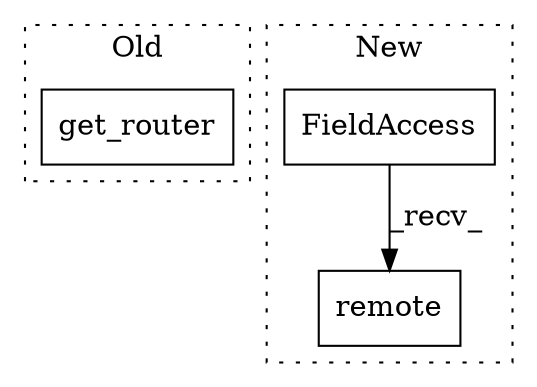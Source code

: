 digraph G {
subgraph cluster0 {
1 [label="get_router" a="32" s="7302" l="12" shape="box"];
label = "Old";
style="dotted";
}
subgraph cluster1 {
2 [label="remote" a="32" s="5652,5702" l="7,1" shape="box"];
3 [label="FieldAccess" a="22" s="5611" l="40" shape="box"];
label = "New";
style="dotted";
}
3 -> 2 [label="_recv_"];
}